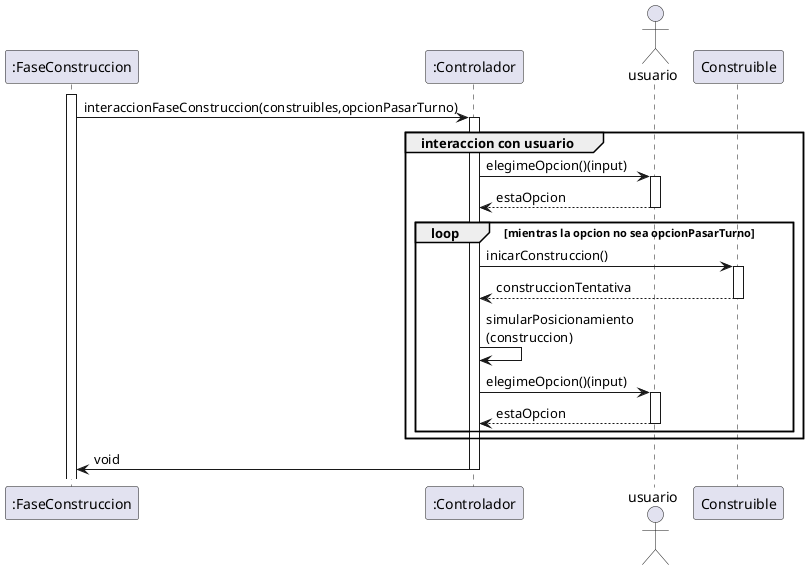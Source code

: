 @startuml

participant ":FaseConstruccion" as builder
participant ":Controlador" as controller
Actor usuario
activate builder
builder-> controller: interaccionFaseConstruccion(construibles,opcionPasarTurno)
activate controller
group interaccion con usuario

controller-> usuario: elegimeOpcion()(input)
activate usuario
usuario --> controller: estaOpcion
deactivate usuario

Loop mientras la opcion no sea opcionPasarTurno
controller->Construible: inicarConstruccion()
activate Construible
Construible-->controller: construccionTentativa
deactivate Construible


controller -> controller : simularPosicionamiento\n(construccion)

controller-> usuario: elegimeOpcion()(input)
activate usuario
usuario --> controller: estaOpcion
deactivate usuario

end
end group

controller -> builder: void
deactivate controller
@enduml

